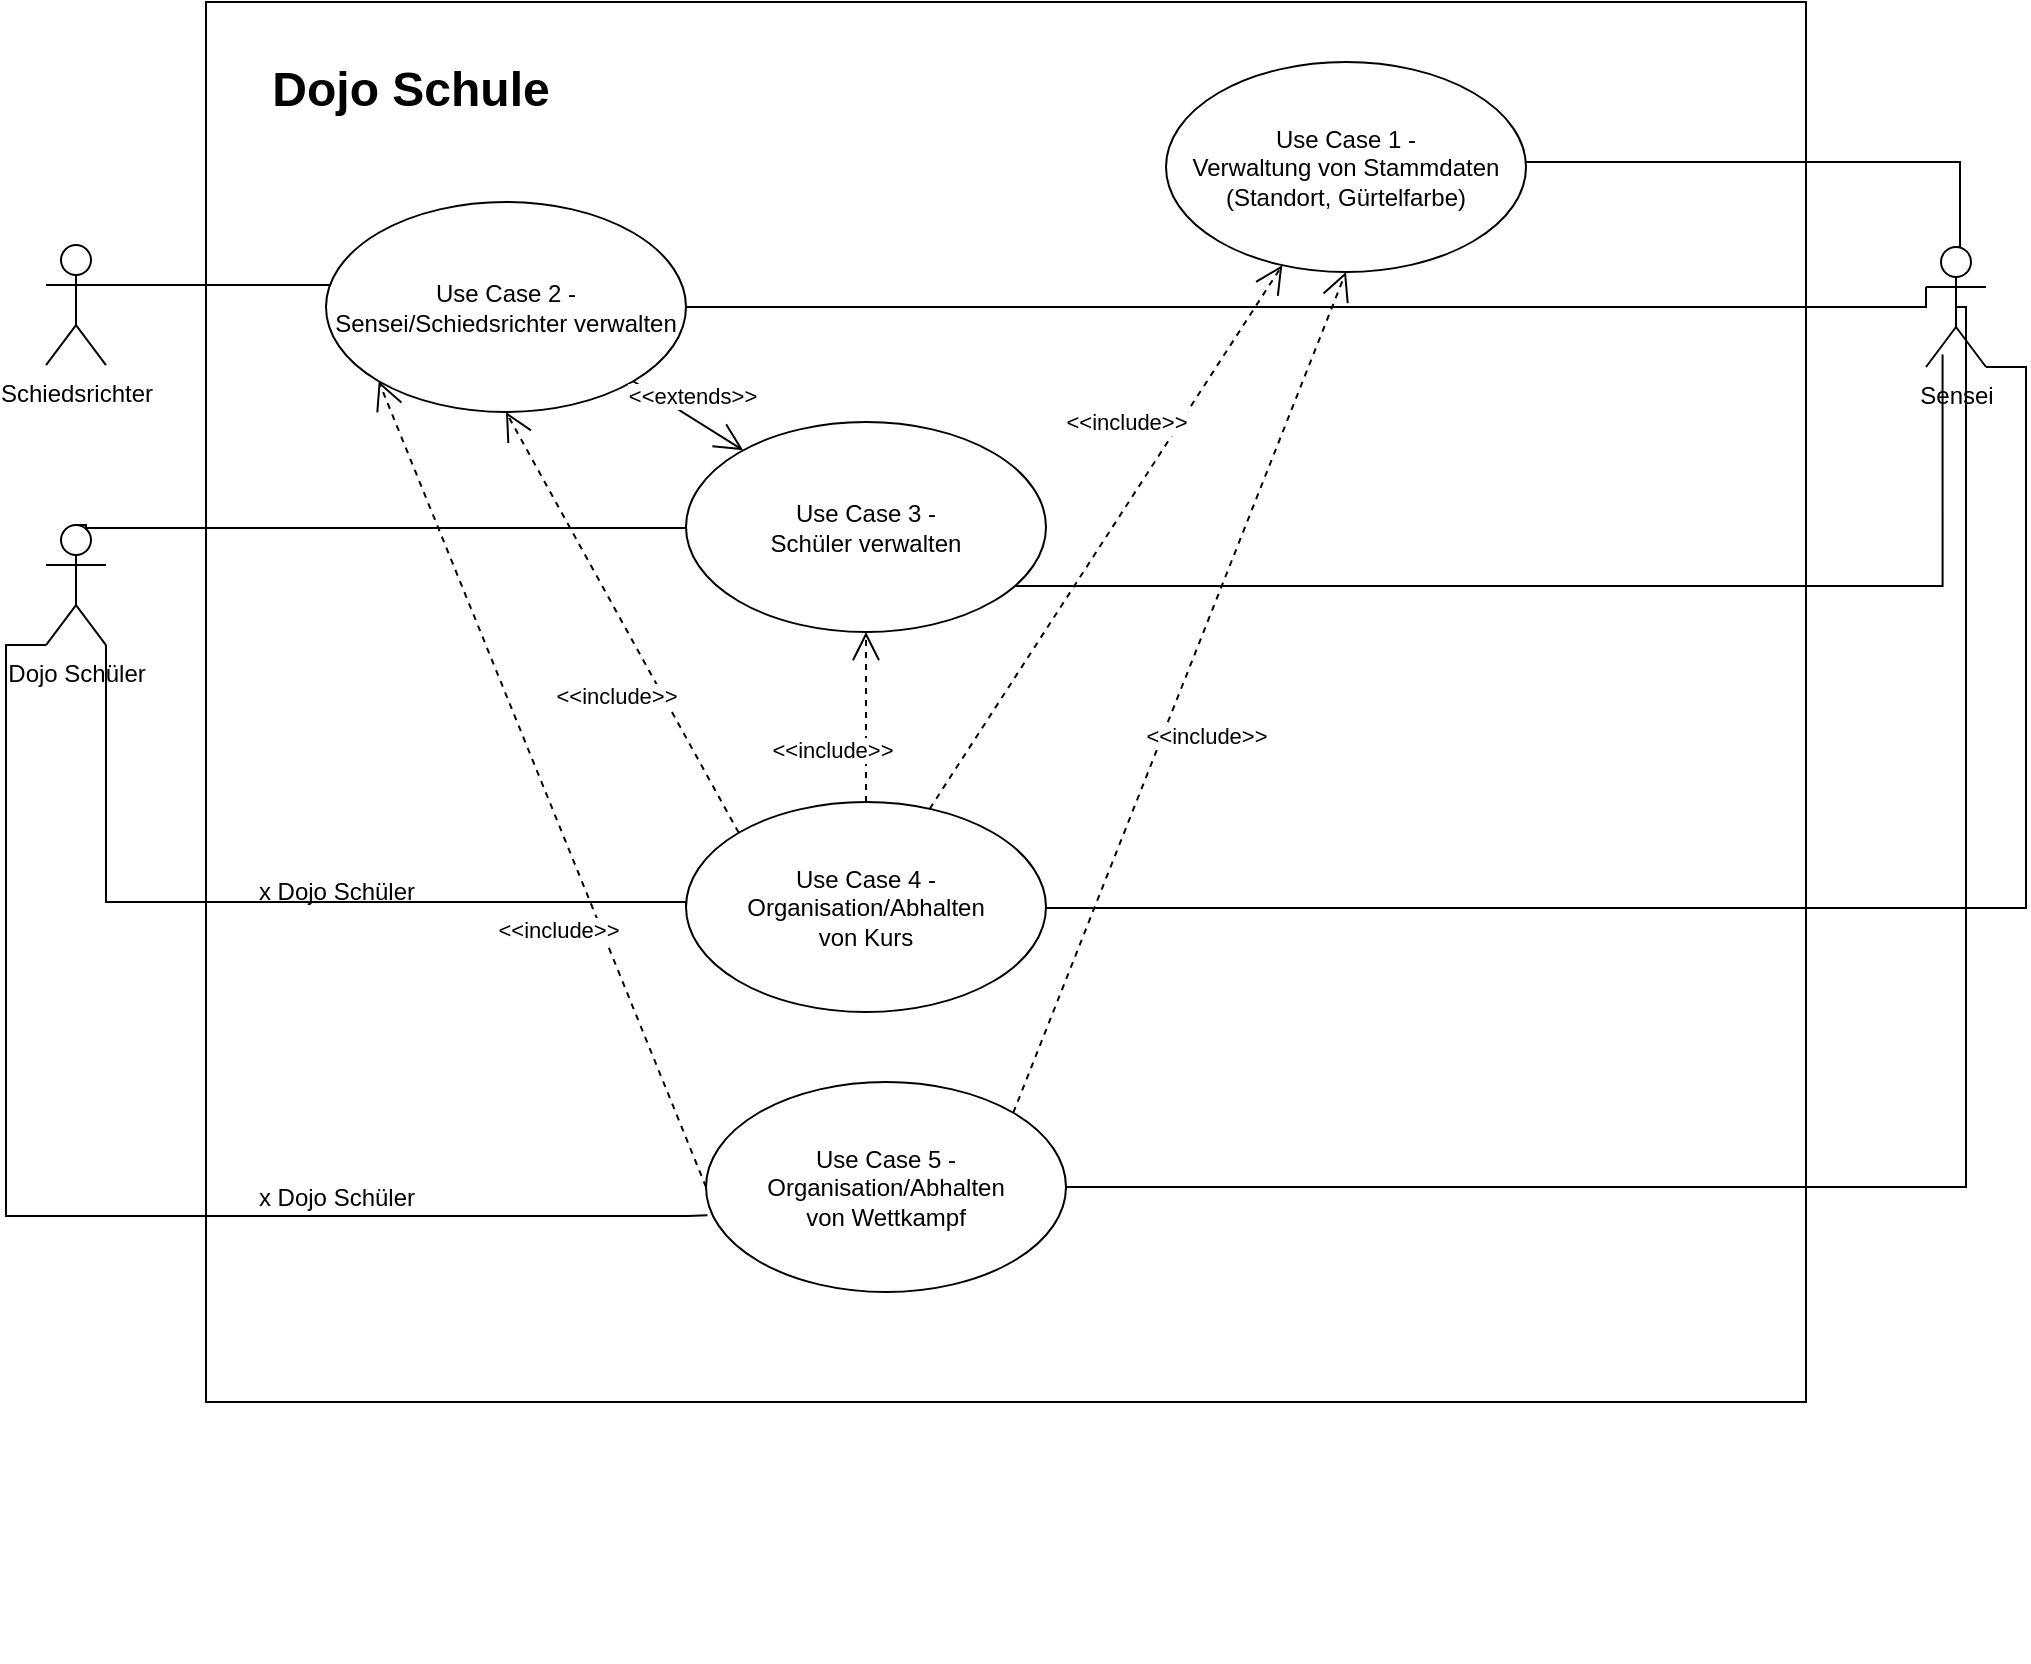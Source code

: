 <mxfile version="24.4.0" type="device">
  <diagram name="UseCase_Diagramm" id="CjE1xBCVi3CWcHzls2Fd">
    <mxGraphModel dx="1687" dy="993" grid="1" gridSize="10" guides="1" tooltips="1" connect="1" arrows="1" fold="1" page="1" pageScale="1" pageWidth="827" pageHeight="1169" math="0" shadow="0">
      <root>
        <mxCell id="0" />
        <mxCell id="1" parent="0" />
        <mxCell id="Red1ORgHXicUbS49_O6O-8" value="" style="group" vertex="1" connectable="0" parent="1">
          <mxGeometry x="130" y="40" width="800" height="830" as="geometry" />
        </mxCell>
        <mxCell id="Red1ORgHXicUbS49_O6O-2" value="" style="html=1;whiteSpace=wrap;" vertex="1" parent="Red1ORgHXicUbS49_O6O-8">
          <mxGeometry width="800" height="700" as="geometry" />
        </mxCell>
        <mxCell id="Red1ORgHXicUbS49_O6O-3" value="Dojo Schule" style="text;strokeColor=none;fillColor=none;html=1;fontSize=24;fontStyle=1;verticalAlign=middle;align=center;" vertex="1" parent="Red1ORgHXicUbS49_O6O-8">
          <mxGeometry x="10.714" y="14.722" width="182.143" height="58.889" as="geometry" />
        </mxCell>
        <mxCell id="Red1ORgHXicUbS49_O6O-10" value="Use Case 3 -&lt;br&gt;Schüler verwalten" style="ellipse;whiteSpace=wrap;html=1;rotation=0;" vertex="1" parent="Red1ORgHXicUbS49_O6O-8">
          <mxGeometry x="240" y="210" width="180" height="105" as="geometry" />
        </mxCell>
        <mxCell id="Red1ORgHXicUbS49_O6O-1" value="Dojo Schüler" style="shape=umlActor;verticalLabelPosition=bottom;verticalAlign=top;html=1;" vertex="1" parent="Red1ORgHXicUbS49_O6O-8">
          <mxGeometry x="-80" y="261.53" width="30" height="60" as="geometry" />
        </mxCell>
        <mxCell id="Red1ORgHXicUbS49_O6O-16" value="" style="edgeStyle=orthogonalEdgeStyle;rounded=0;orthogonalLoop=1;jettySize=auto;html=1;endArrow=none;endFill=0;exitX=0.5;exitY=0;exitDx=0;exitDy=0;exitPerimeter=0;" edge="1" parent="Red1ORgHXicUbS49_O6O-8" source="Red1ORgHXicUbS49_O6O-1" target="Red1ORgHXicUbS49_O6O-10">
          <mxGeometry relative="1" as="geometry">
            <Array as="points">
              <mxPoint x="-60" y="261" />
              <mxPoint x="-60" y="263" />
            </Array>
          </mxGeometry>
        </mxCell>
        <mxCell id="Red1ORgHXicUbS49_O6O-20" value="Use Case 2 -&lt;br&gt;Sensei/Schiedsrichter verwalten" style="ellipse;whiteSpace=wrap;html=1;rotation=0;" vertex="1" parent="Red1ORgHXicUbS49_O6O-8">
          <mxGeometry x="60" y="100" width="180" height="105" as="geometry" />
        </mxCell>
        <mxCell id="Red1ORgHXicUbS49_O6O-25" value="" style="edgeStyle=orthogonalEdgeStyle;rounded=0;orthogonalLoop=1;jettySize=auto;html=1;endArrow=none;endFill=0;exitX=1;exitY=0.333;exitDx=0;exitDy=0;exitPerimeter=0;" edge="1" parent="Red1ORgHXicUbS49_O6O-8" source="Red1ORgHXicUbS49_O6O-21" target="Red1ORgHXicUbS49_O6O-20">
          <mxGeometry relative="1" as="geometry">
            <Array as="points">
              <mxPoint x="10" y="142" />
              <mxPoint x="10" y="142" />
            </Array>
          </mxGeometry>
        </mxCell>
        <mxCell id="Red1ORgHXicUbS49_O6O-21" value="Schiedsrichter" style="shape=umlActor;verticalLabelPosition=bottom;verticalAlign=top;html=1;" vertex="1" parent="Red1ORgHXicUbS49_O6O-8">
          <mxGeometry x="-80" y="121.53" width="30" height="60" as="geometry" />
        </mxCell>
        <mxCell id="Red1ORgHXicUbS49_O6O-28" value="Use Case 1 -&lt;br&gt;Verwaltung von Stammdaten&lt;br&gt;(Standort, Gürtelfarbe)" style="ellipse;whiteSpace=wrap;html=1;rotation=0;" vertex="1" parent="Red1ORgHXicUbS49_O6O-8">
          <mxGeometry x="480" y="30" width="180" height="105" as="geometry" />
        </mxCell>
        <mxCell id="Red1ORgHXicUbS49_O6O-41" value="Use Case 4 -&lt;br&gt;Organisation/Abhalten &lt;br&gt;von Kurs" style="ellipse;whiteSpace=wrap;html=1;rotation=0;" vertex="1" parent="Red1ORgHXicUbS49_O6O-8">
          <mxGeometry x="240" y="400" width="180" height="105" as="geometry" />
        </mxCell>
        <mxCell id="Red1ORgHXicUbS49_O6O-49" value="&amp;lt;&amp;lt;include&amp;gt;&amp;gt;" style="endArrow=open;endSize=12;dashed=1;html=1;rounded=0;" edge="1" parent="Red1ORgHXicUbS49_O6O-8" source="Red1ORgHXicUbS49_O6O-41" target="Red1ORgHXicUbS49_O6O-10">
          <mxGeometry x="-0.374" y="17" width="160" relative="1" as="geometry">
            <mxPoint x="390" y="420" as="sourcePoint" />
            <mxPoint x="550" y="420" as="targetPoint" />
            <Array as="points" />
            <mxPoint as="offset" />
          </mxGeometry>
        </mxCell>
        <mxCell id="Red1ORgHXicUbS49_O6O-52" value="&amp;lt;&amp;lt;include&amp;gt;&amp;gt;" style="endArrow=open;endSize=12;dashed=1;html=1;rounded=0;" edge="1" parent="Red1ORgHXicUbS49_O6O-8" source="Red1ORgHXicUbS49_O6O-41" target="Red1ORgHXicUbS49_O6O-28">
          <mxGeometry x="0.332" y="23" width="160" relative="1" as="geometry">
            <mxPoint x="390" y="420" as="sourcePoint" />
            <mxPoint x="550" y="420" as="targetPoint" />
            <mxPoint as="offset" />
          </mxGeometry>
        </mxCell>
        <mxCell id="Red1ORgHXicUbS49_O6O-53" value="&amp;lt;&amp;lt;include&amp;gt;&amp;gt;" style="endArrow=open;endSize=12;dashed=1;html=1;rounded=0;exitX=0;exitY=0;exitDx=0;exitDy=0;entryX=0.5;entryY=1;entryDx=0;entryDy=0;" edge="1" parent="Red1ORgHXicUbS49_O6O-8" source="Red1ORgHXicUbS49_O6O-41" target="Red1ORgHXicUbS49_O6O-20">
          <mxGeometry x="-0.251" y="22" width="160" relative="1" as="geometry">
            <mxPoint x="299.997" y="510.0" as="sourcePoint" />
            <mxPoint x="302.767" y="204.999" as="targetPoint" />
            <Array as="points" />
            <mxPoint x="1" as="offset" />
          </mxGeometry>
        </mxCell>
        <mxCell id="Red1ORgHXicUbS49_O6O-45" style="edgeStyle=orthogonalEdgeStyle;rounded=0;orthogonalLoop=1;jettySize=auto;html=1;endArrow=none;endFill=0;entryX=0;entryY=0.5;entryDx=0;entryDy=0;exitX=1;exitY=1;exitDx=0;exitDy=0;exitPerimeter=0;" edge="1" parent="Red1ORgHXicUbS49_O6O-8" source="Red1ORgHXicUbS49_O6O-1" target="Red1ORgHXicUbS49_O6O-41">
          <mxGeometry relative="1" as="geometry">
            <mxPoint x="-65" y="261.53" as="sourcePoint" />
            <mxPoint x="330" y="445" as="targetPoint" />
            <Array as="points">
              <mxPoint x="-50" y="450" />
              <mxPoint x="240" y="450" />
            </Array>
          </mxGeometry>
        </mxCell>
        <mxCell id="Red1ORgHXicUbS49_O6O-48" value="" style="group" vertex="1" connectable="0" parent="Red1ORgHXicUbS49_O6O-8">
          <mxGeometry x="-65" y="430" width="185" height="30" as="geometry" />
        </mxCell>
        <mxCell id="Red1ORgHXicUbS49_O6O-46" value="x Dojo Schüler" style="text;html=1;align=center;verticalAlign=middle;whiteSpace=wrap;rounded=0;" vertex="1" parent="Red1ORgHXicUbS49_O6O-48">
          <mxGeometry x="75.71" width="109.29" height="30" as="geometry" />
        </mxCell>
        <mxCell id="Red1ORgHXicUbS49_O6O-55" value="" style="endArrow=open;endFill=1;endSize=12;html=1;rounded=0;exitX=1;exitY=1;exitDx=0;exitDy=0;" edge="1" parent="Red1ORgHXicUbS49_O6O-8" source="Red1ORgHXicUbS49_O6O-20" target="Red1ORgHXicUbS49_O6O-10">
          <mxGeometry width="160" relative="1" as="geometry">
            <mxPoint x="220" y="170" as="sourcePoint" />
            <mxPoint x="380" y="170" as="targetPoint" />
          </mxGeometry>
        </mxCell>
        <mxCell id="Red1ORgHXicUbS49_O6O-56" value="&amp;lt;&amp;lt;extends&amp;gt;&amp;gt;" style="edgeLabel;html=1;align=center;verticalAlign=middle;resizable=0;points=[];" vertex="1" connectable="0" parent="Red1ORgHXicUbS49_O6O-55">
          <mxGeometry x="-0.127" y="10" relative="1" as="geometry">
            <mxPoint as="offset" />
          </mxGeometry>
        </mxCell>
        <mxCell id="Red1ORgHXicUbS49_O6O-60" value="Use Case 5 -&lt;br&gt;Organisation/Abhalten &lt;br&gt;von Wettkampf" style="ellipse;whiteSpace=wrap;html=1;rotation=0;" vertex="1" parent="Red1ORgHXicUbS49_O6O-8">
          <mxGeometry x="250" y="540" width="180" height="105" as="geometry" />
        </mxCell>
        <mxCell id="Red1ORgHXicUbS49_O6O-61" style="edgeStyle=orthogonalEdgeStyle;rounded=0;orthogonalLoop=1;jettySize=auto;html=1;endArrow=none;endFill=0;entryX=0.004;entryY=0.635;entryDx=0;entryDy=0;exitX=0;exitY=1;exitDx=0;exitDy=0;exitPerimeter=0;entryPerimeter=0;" edge="1" parent="Red1ORgHXicUbS49_O6O-8" source="Red1ORgHXicUbS49_O6O-1" target="Red1ORgHXicUbS49_O6O-60">
          <mxGeometry relative="1" as="geometry">
            <mxPoint x="-80" y="479" as="sourcePoint" />
            <mxPoint x="240" y="610" as="targetPoint" />
            <Array as="points">
              <mxPoint x="-100" y="321" />
              <mxPoint x="-100" y="607" />
              <mxPoint x="241" y="607" />
            </Array>
          </mxGeometry>
        </mxCell>
        <mxCell id="Red1ORgHXicUbS49_O6O-62" value="x Dojo Schüler" style="text;html=1;align=center;verticalAlign=middle;whiteSpace=wrap;rounded=0;" vertex="1" parent="Red1ORgHXicUbS49_O6O-8">
          <mxGeometry x="10.71" y="582.5" width="109.29" height="30" as="geometry" />
        </mxCell>
        <mxCell id="Red1ORgHXicUbS49_O6O-66" value="&amp;lt;&amp;lt;include&amp;gt;&amp;gt;" style="endArrow=open;endSize=12;dashed=1;html=1;rounded=0;exitX=0;exitY=0.5;exitDx=0;exitDy=0;entryX=0;entryY=1;entryDx=0;entryDy=0;" edge="1" parent="Red1ORgHXicUbS49_O6O-8" source="Red1ORgHXicUbS49_O6O-60" target="Red1ORgHXicUbS49_O6O-20">
          <mxGeometry x="-0.326" y="20" width="160" relative="1" as="geometry">
            <mxPoint x="276" y="426" as="sourcePoint" />
            <mxPoint x="160" y="215" as="targetPoint" />
            <Array as="points" />
            <mxPoint as="offset" />
          </mxGeometry>
        </mxCell>
        <mxCell id="Red1ORgHXicUbS49_O6O-65" value="&amp;lt;&amp;lt;include&amp;gt;&amp;gt;" style="endArrow=open;endSize=12;dashed=1;html=1;rounded=0;exitX=1;exitY=0;exitDx=0;exitDy=0;entryX=0.5;entryY=1;entryDx=0;entryDy=0;" edge="1" parent="Red1ORgHXicUbS49_O6O-8" source="Red1ORgHXicUbS49_O6O-60" target="Red1ORgHXicUbS49_O6O-28">
          <mxGeometry x="-0.07" y="-20" width="160" relative="1" as="geometry">
            <mxPoint x="372" y="413" as="sourcePoint" />
            <mxPoint x="548" y="142" as="targetPoint" />
            <mxPoint as="offset" />
          </mxGeometry>
        </mxCell>
        <mxCell id="Red1ORgHXicUbS49_O6O-22" value="Sensei" style="shape=umlActor;verticalLabelPosition=bottom;verticalAlign=top;html=1;" vertex="1" parent="1">
          <mxGeometry x="990" y="162.5" width="30" height="60" as="geometry" />
        </mxCell>
        <mxCell id="Red1ORgHXicUbS49_O6O-24" value="" style="edgeStyle=orthogonalEdgeStyle;rounded=0;orthogonalLoop=1;jettySize=auto;html=1;entryX=1;entryY=0.5;entryDx=0;entryDy=0;endArrow=none;endFill=0;exitX=0;exitY=0.333;exitDx=0;exitDy=0;exitPerimeter=0;" edge="1" parent="1" source="Red1ORgHXicUbS49_O6O-22" target="Red1ORgHXicUbS49_O6O-20">
          <mxGeometry relative="1" as="geometry">
            <Array as="points">
              <mxPoint x="990" y="193" />
            </Array>
          </mxGeometry>
        </mxCell>
        <mxCell id="Red1ORgHXicUbS49_O6O-19" value="" style="edgeStyle=orthogonalEdgeStyle;rounded=0;orthogonalLoop=1;jettySize=auto;html=1;endArrow=none;endFill=0;exitX=0.276;exitY=0.895;exitDx=0;exitDy=0;exitPerimeter=0;" edge="1" parent="1" source="Red1ORgHXicUbS49_O6O-22" target="Red1ORgHXicUbS49_O6O-10">
          <mxGeometry relative="1" as="geometry">
            <mxPoint x="760" y="331.471" as="sourcePoint" />
            <Array as="points">
              <mxPoint x="998" y="332" />
            </Array>
          </mxGeometry>
        </mxCell>
        <mxCell id="Red1ORgHXicUbS49_O6O-44" style="edgeStyle=orthogonalEdgeStyle;rounded=0;orthogonalLoop=1;jettySize=auto;html=1;endArrow=none;endFill=0;exitX=1;exitY=1;exitDx=0;exitDy=0;exitPerimeter=0;" edge="1" parent="1" source="Red1ORgHXicUbS49_O6O-22" target="Red1ORgHXicUbS49_O6O-41">
          <mxGeometry relative="1" as="geometry">
            <mxPoint x="1100" y="290" as="sourcePoint" />
            <Array as="points">
              <mxPoint x="1040" y="223" />
              <mxPoint x="1040" y="493" />
            </Array>
          </mxGeometry>
        </mxCell>
        <mxCell id="Red1ORgHXicUbS49_O6O-32" value="" style="edgeStyle=orthogonalEdgeStyle;rounded=0;orthogonalLoop=1;jettySize=auto;html=1;endArrow=none;endFill=0;exitX=0.5;exitY=0;exitDx=0;exitDy=0;exitPerimeter=0;" edge="1" parent="1" source="Red1ORgHXicUbS49_O6O-22" target="Red1ORgHXicUbS49_O6O-28">
          <mxGeometry relative="1" as="geometry">
            <mxPoint x="1090" y="120" as="sourcePoint" />
            <Array as="points">
              <mxPoint x="1007" y="163" />
              <mxPoint x="1007" y="120" />
            </Array>
          </mxGeometry>
        </mxCell>
        <mxCell id="Red1ORgHXicUbS49_O6O-64" style="edgeStyle=orthogonalEdgeStyle;rounded=0;orthogonalLoop=1;jettySize=auto;html=1;endArrow=none;endFill=0;entryX=1;entryY=0.5;entryDx=0;entryDy=0;exitX=0.5;exitY=0.5;exitDx=0;exitDy=0;exitPerimeter=0;" edge="1" parent="1" source="Red1ORgHXicUbS49_O6O-22" target="Red1ORgHXicUbS49_O6O-60">
          <mxGeometry relative="1" as="geometry">
            <mxPoint x="1005" y="193" as="sourcePoint" />
            <mxPoint x="550" y="638" as="targetPoint" />
            <Array as="points">
              <mxPoint x="1010" y="193" />
              <mxPoint x="1010" y="633" />
            </Array>
          </mxGeometry>
        </mxCell>
      </root>
    </mxGraphModel>
  </diagram>
</mxfile>
